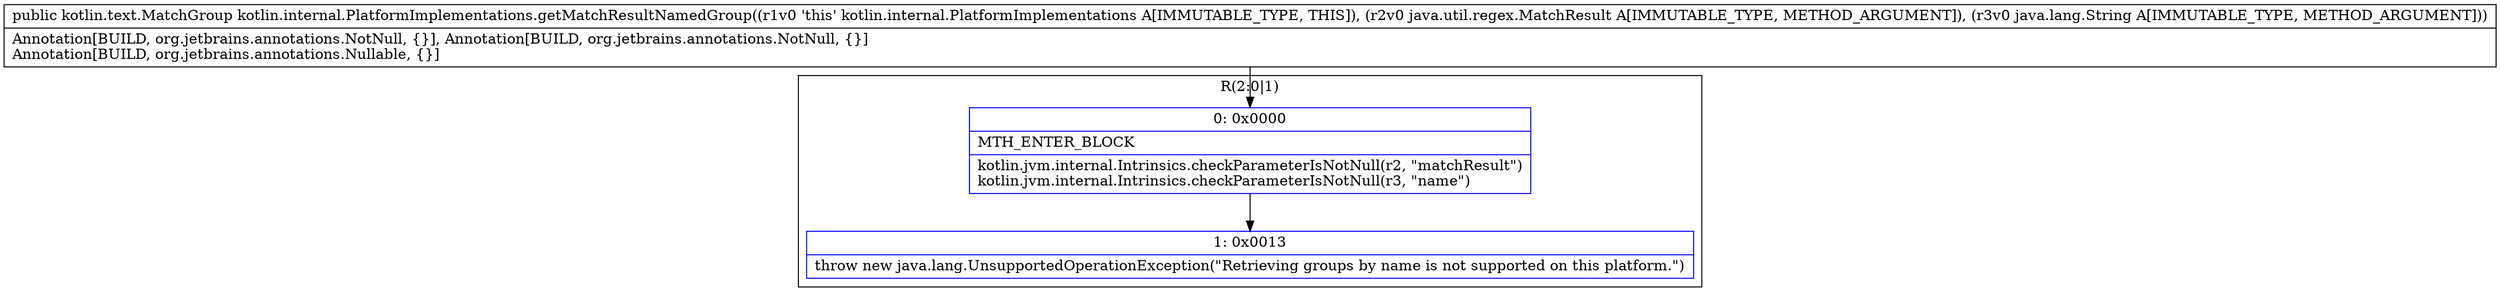 digraph "CFG forkotlin.internal.PlatformImplementations.getMatchResultNamedGroup(Ljava\/util\/regex\/MatchResult;Ljava\/lang\/String;)Lkotlin\/text\/MatchGroup;" {
subgraph cluster_Region_1204580718 {
label = "R(2:0|1)";
node [shape=record,color=blue];
Node_0 [shape=record,label="{0\:\ 0x0000|MTH_ENTER_BLOCK\l|kotlin.jvm.internal.Intrinsics.checkParameterIsNotNull(r2, \"matchResult\")\lkotlin.jvm.internal.Intrinsics.checkParameterIsNotNull(r3, \"name\")\l}"];
Node_1 [shape=record,label="{1\:\ 0x0013|throw new java.lang.UnsupportedOperationException(\"Retrieving groups by name is not supported on this platform.\")\l}"];
}
MethodNode[shape=record,label="{public kotlin.text.MatchGroup kotlin.internal.PlatformImplementations.getMatchResultNamedGroup((r1v0 'this' kotlin.internal.PlatformImplementations A[IMMUTABLE_TYPE, THIS]), (r2v0 java.util.regex.MatchResult A[IMMUTABLE_TYPE, METHOD_ARGUMENT]), (r3v0 java.lang.String A[IMMUTABLE_TYPE, METHOD_ARGUMENT]))  | Annotation[BUILD, org.jetbrains.annotations.NotNull, \{\}], Annotation[BUILD, org.jetbrains.annotations.NotNull, \{\}]\lAnnotation[BUILD, org.jetbrains.annotations.Nullable, \{\}]\l}"];
MethodNode -> Node_0;
Node_0 -> Node_1;
}


